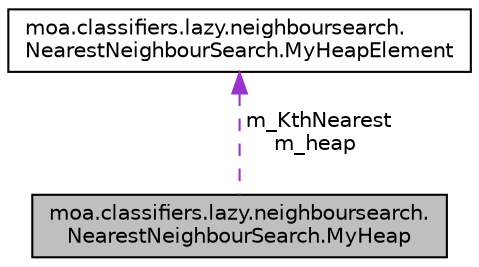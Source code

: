 digraph "moa.classifiers.lazy.neighboursearch.NearestNeighbourSearch.MyHeap"
{
 // LATEX_PDF_SIZE
  edge [fontname="Helvetica",fontsize="10",labelfontname="Helvetica",labelfontsize="10"];
  node [fontname="Helvetica",fontsize="10",shape=record];
  Node1 [label="moa.classifiers.lazy.neighboursearch.\lNearestNeighbourSearch.MyHeap",height=0.2,width=0.4,color="black", fillcolor="grey75", style="filled", fontcolor="black",tooltip=" "];
  Node2 -> Node1 [dir="back",color="darkorchid3",fontsize="10",style="dashed",label=" m_KthNearest\nm_heap" ,fontname="Helvetica"];
  Node2 [label="moa.classifiers.lazy.neighboursearch.\lNearestNeighbourSearch.MyHeapElement",height=0.2,width=0.4,color="black", fillcolor="white", style="filled",URL="$classmoa_1_1classifiers_1_1lazy_1_1neighboursearch_1_1_nearest_neighbour_search_1_1_my_heap_element.html",tooltip=" "];
}
